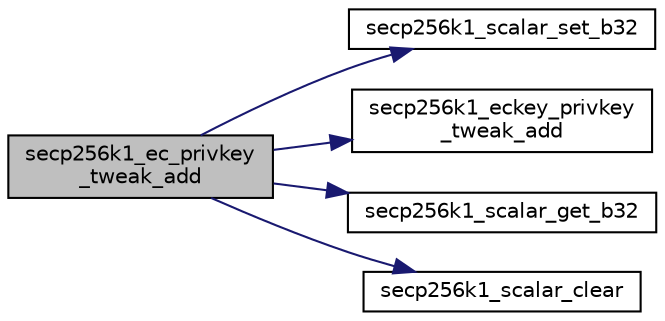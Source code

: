 digraph "secp256k1_ec_privkey_tweak_add"
{
  edge [fontname="Helvetica",fontsize="10",labelfontname="Helvetica",labelfontsize="10"];
  node [fontname="Helvetica",fontsize="10",shape=record];
  rankdir="LR";
  Node100 [label="secp256k1_ec_privkey\l_tweak_add",height=0.2,width=0.4,color="black", fillcolor="grey75", style="filled", fontcolor="black"];
  Node100 -> Node101 [color="midnightblue",fontsize="10",style="solid",fontname="Helvetica"];
  Node101 [label="secp256k1_scalar_set_b32",height=0.2,width=0.4,color="black", fillcolor="white", style="filled",URL="$db/d94/scalar_8h.html#a25cc2d45ae1d1765d07c3313cdf46fa0",tooltip="Set a scalar from a big endian byte array. "];
  Node100 -> Node102 [color="midnightblue",fontsize="10",style="solid",fontname="Helvetica"];
  Node102 [label="secp256k1_eckey_privkey\l_tweak_add",height=0.2,width=0.4,color="black", fillcolor="white", style="filled",URL="$da/dff/eckey_8h.html#a1e0abdeb32c835f0ed6f73b8eed56019"];
  Node100 -> Node103 [color="midnightblue",fontsize="10",style="solid",fontname="Helvetica"];
  Node103 [label="secp256k1_scalar_get_b32",height=0.2,width=0.4,color="black", fillcolor="white", style="filled",URL="$db/d94/scalar_8h.html#a4fa08f8af5a23f505b44c9ef1bec1831",tooltip="Convert a scalar to a byte array. "];
  Node100 -> Node104 [color="midnightblue",fontsize="10",style="solid",fontname="Helvetica"];
  Node104 [label="secp256k1_scalar_clear",height=0.2,width=0.4,color="black", fillcolor="white", style="filled",URL="$db/d94/scalar_8h.html#ad8fb9bc2a828903963bf37806d8edd11",tooltip="Clear a scalar to prevent the leak of sensitive data. "];
}
